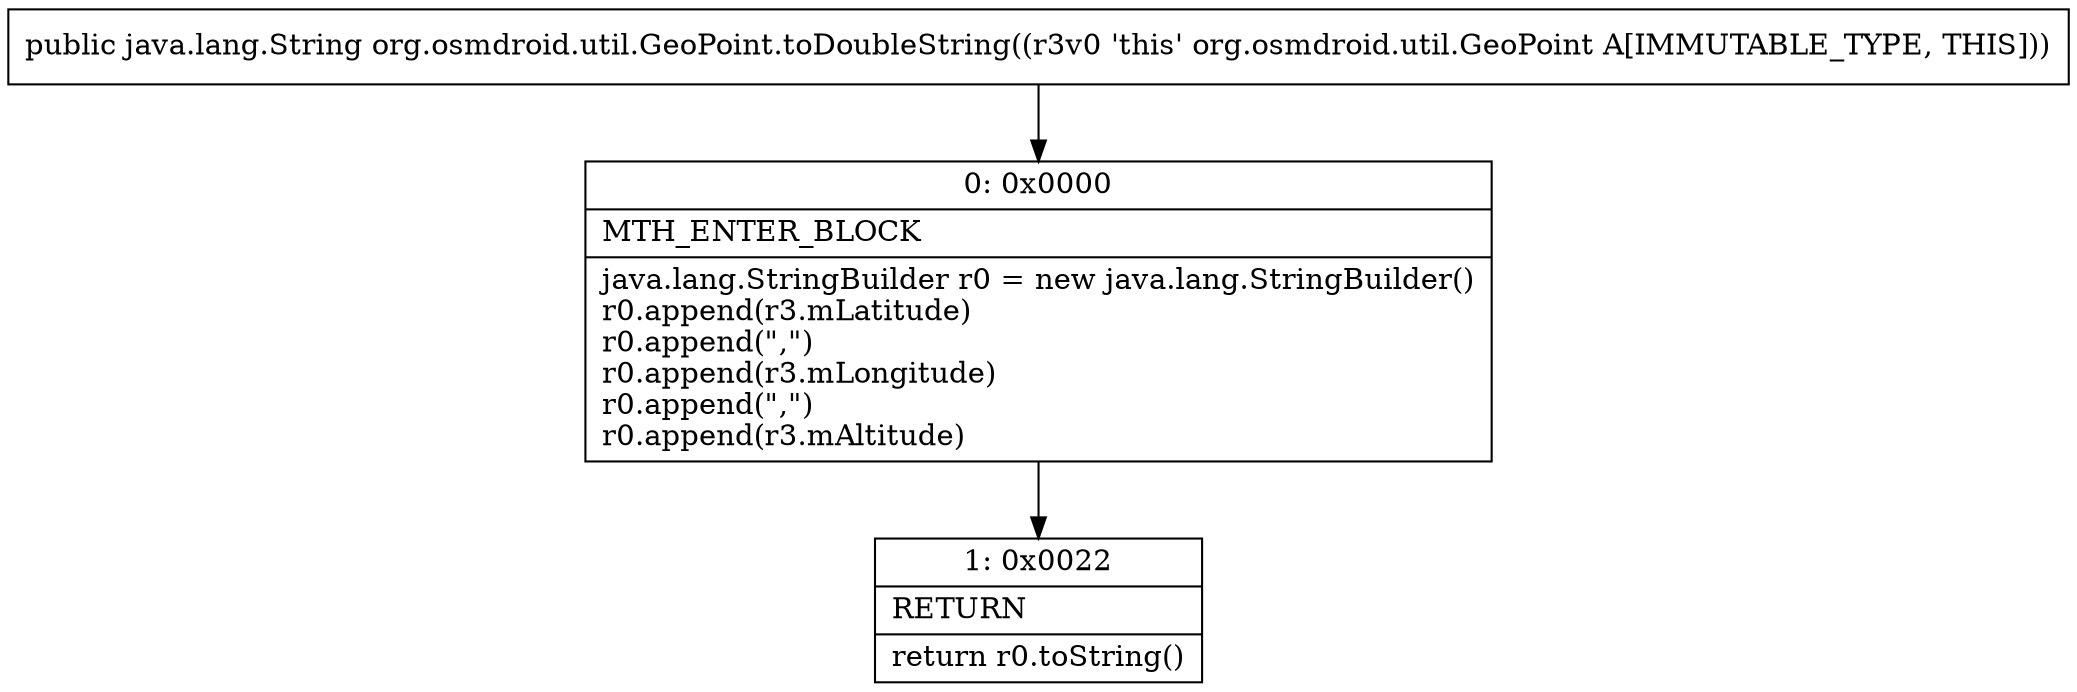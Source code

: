 digraph "CFG fororg.osmdroid.util.GeoPoint.toDoubleString()Ljava\/lang\/String;" {
Node_0 [shape=record,label="{0\:\ 0x0000|MTH_ENTER_BLOCK\l|java.lang.StringBuilder r0 = new java.lang.StringBuilder()\lr0.append(r3.mLatitude)\lr0.append(\",\")\lr0.append(r3.mLongitude)\lr0.append(\",\")\lr0.append(r3.mAltitude)\l}"];
Node_1 [shape=record,label="{1\:\ 0x0022|RETURN\l|return r0.toString()\l}"];
MethodNode[shape=record,label="{public java.lang.String org.osmdroid.util.GeoPoint.toDoubleString((r3v0 'this' org.osmdroid.util.GeoPoint A[IMMUTABLE_TYPE, THIS])) }"];
MethodNode -> Node_0;
Node_0 -> Node_1;
}

